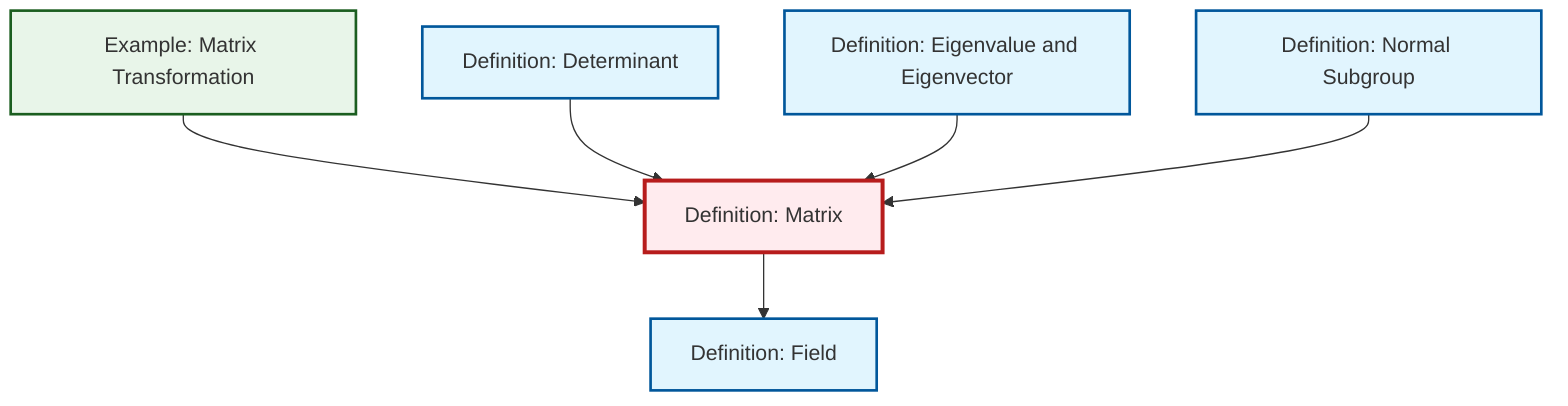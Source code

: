 graph TD
    classDef definition fill:#e1f5fe,stroke:#01579b,stroke-width:2px
    classDef theorem fill:#f3e5f5,stroke:#4a148c,stroke-width:2px
    classDef axiom fill:#fff3e0,stroke:#e65100,stroke-width:2px
    classDef example fill:#e8f5e9,stroke:#1b5e20,stroke-width:2px
    classDef current fill:#ffebee,stroke:#b71c1c,stroke-width:3px
    def-eigenvalue-eigenvector["Definition: Eigenvalue and Eigenvector"]:::definition
    def-normal-subgroup["Definition: Normal Subgroup"]:::definition
    def-field["Definition: Field"]:::definition
    def-determinant["Definition: Determinant"]:::definition
    def-matrix["Definition: Matrix"]:::definition
    ex-matrix-transformation["Example: Matrix Transformation"]:::example
    ex-matrix-transformation --> def-matrix
    def-determinant --> def-matrix
    def-matrix --> def-field
    def-eigenvalue-eigenvector --> def-matrix
    def-normal-subgroup --> def-matrix
    class def-matrix current